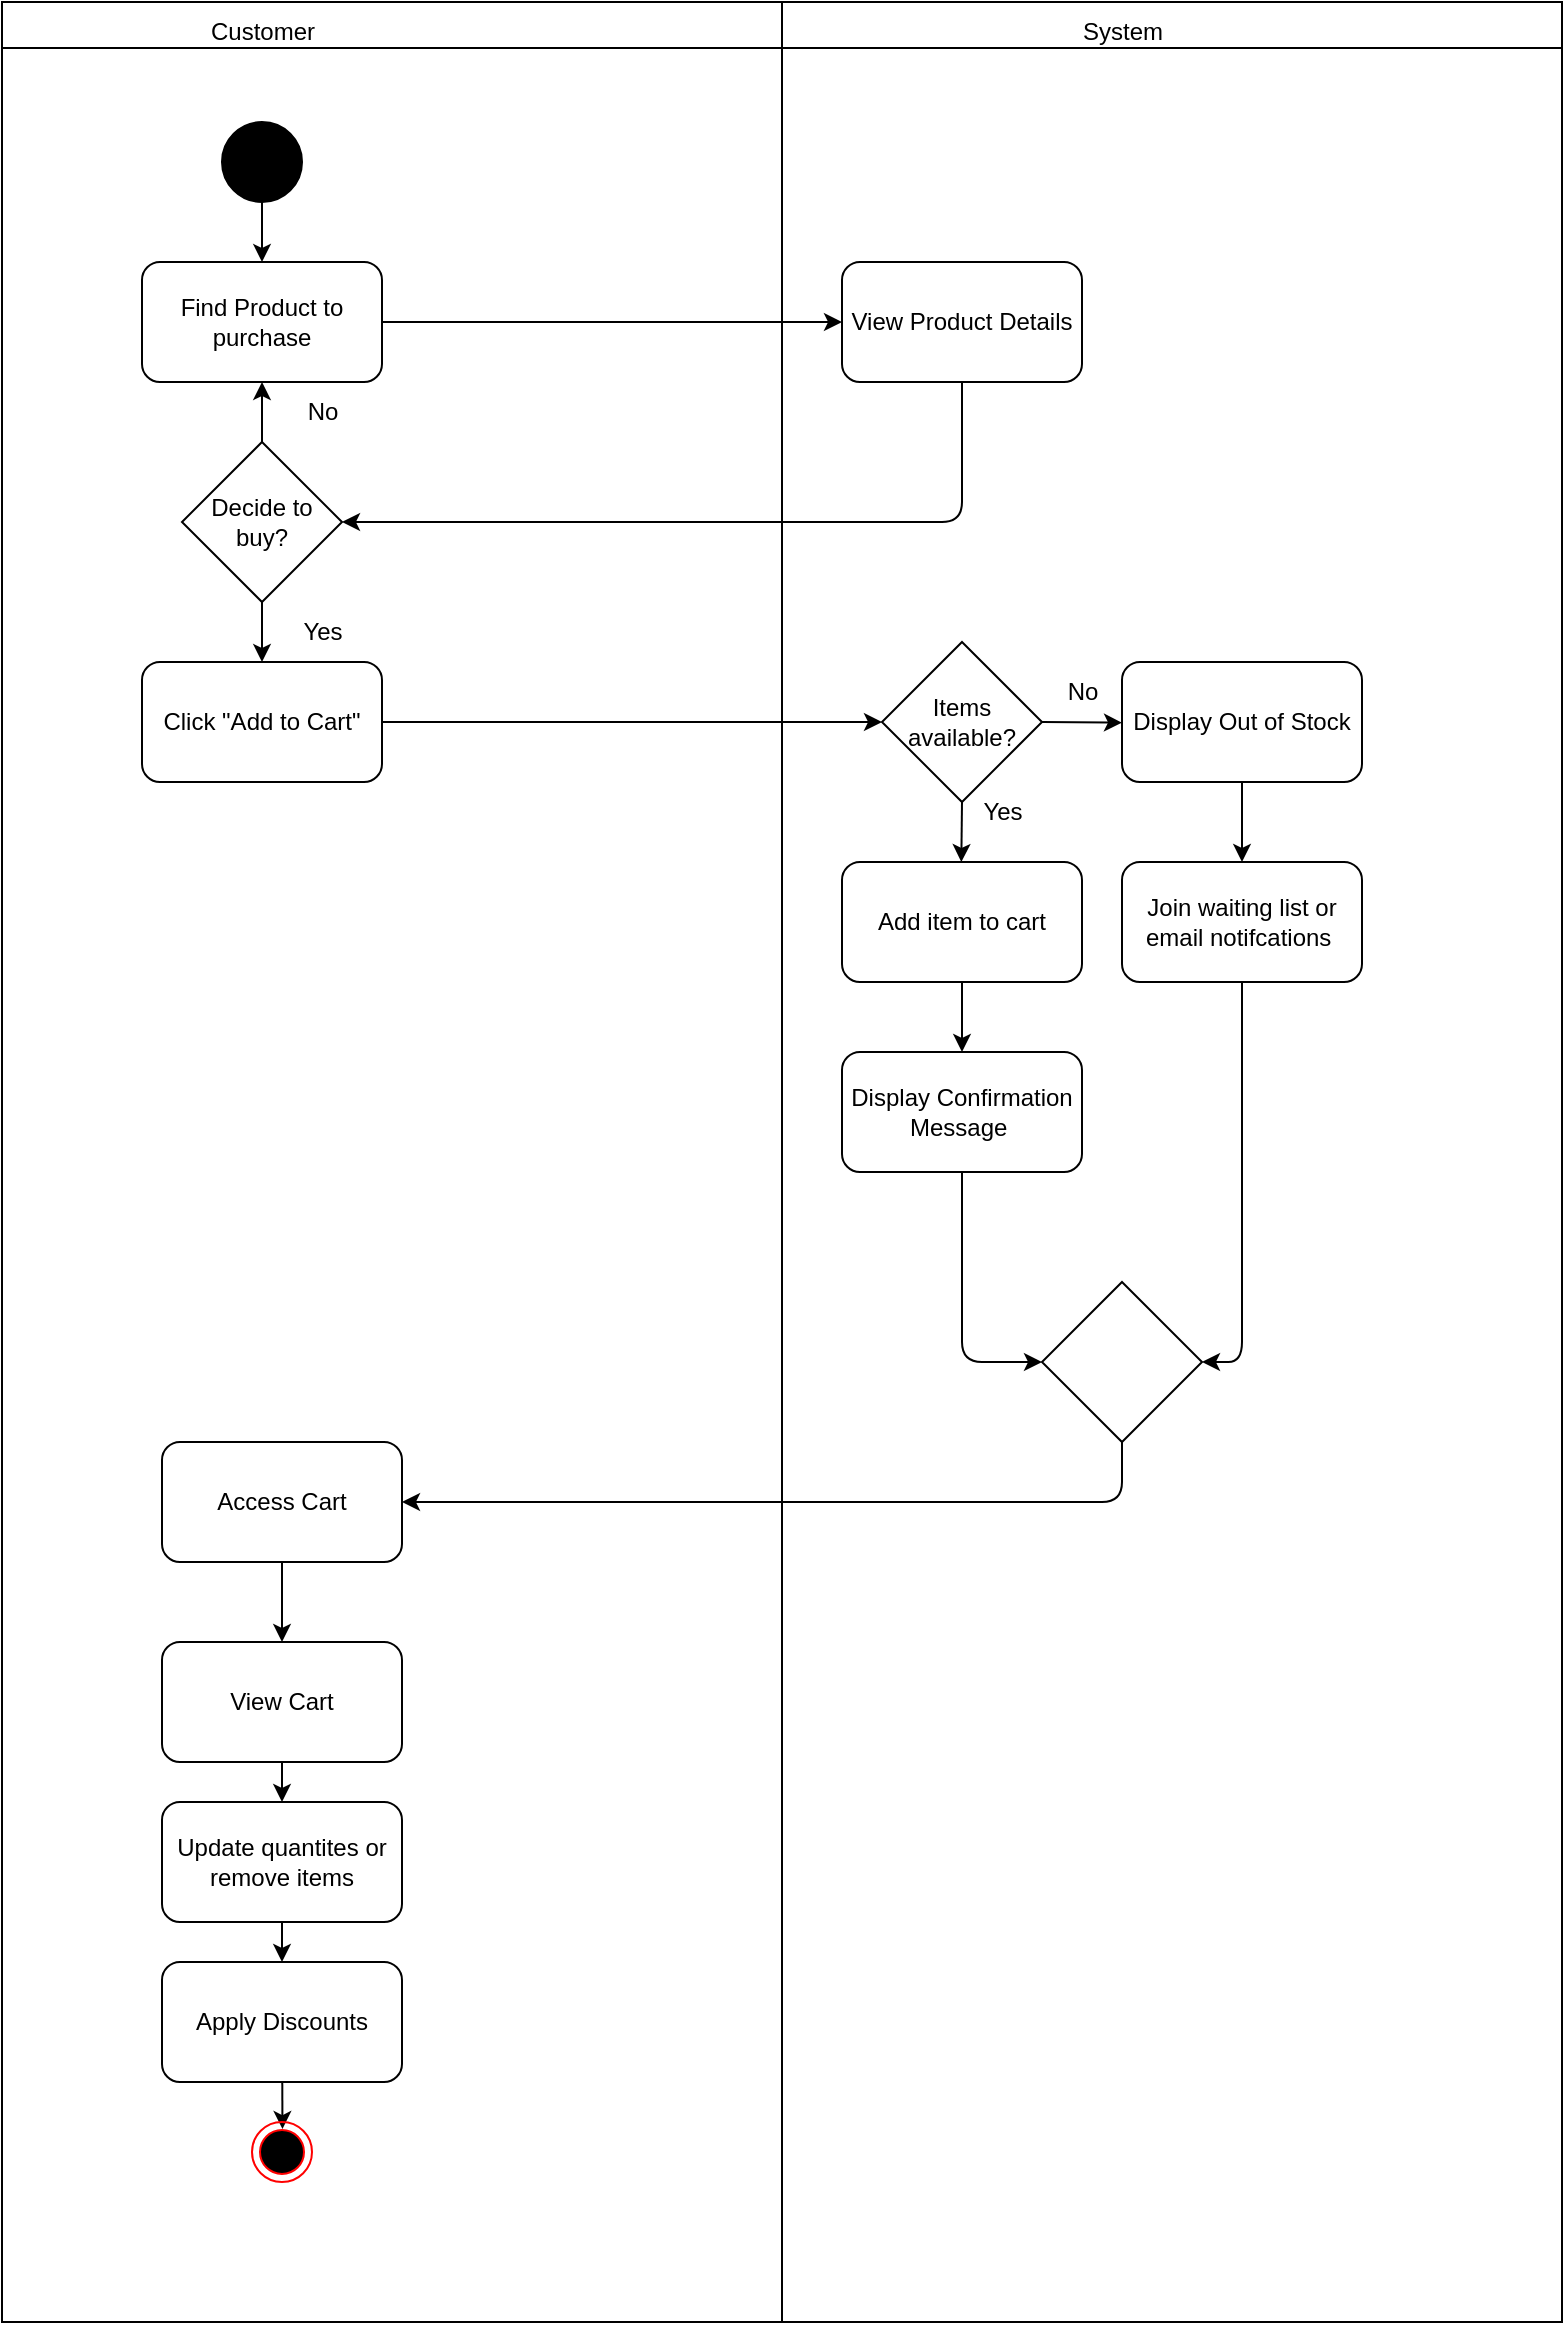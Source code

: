 <mxfile>
    <diagram id="PaMcSHe_9nZht5fnbbpC" name="Page-1">
        <mxGraphModel dx="471" dy="487" grid="1" gridSize="10" guides="1" tooltips="1" connect="1" arrows="1" fold="1" page="1" pageScale="1" pageWidth="827" pageHeight="1169" math="0" shadow="0">
            <root>
                <mxCell id="0"/>
                <mxCell id="1" parent="0"/>
                <mxCell id="5" value="&amp;nbsp;" style="swimlane;whiteSpace=wrap;html=1;" parent="1" vertex="1">
                    <mxGeometry x="100" y="60" width="780" height="1160" as="geometry"/>
                </mxCell>
                <mxCell id="8" value="Customer" style="text;html=1;align=center;verticalAlign=middle;resizable=0;points=[];autosize=1;strokeColor=none;fillColor=none;" parent="5" vertex="1">
                    <mxGeometry x="90" width="80" height="30" as="geometry"/>
                </mxCell>
                <mxCell id="9" value="System" style="text;html=1;align=center;verticalAlign=middle;resizable=0;points=[];autosize=1;strokeColor=none;fillColor=none;" parent="5" vertex="1">
                    <mxGeometry x="530" width="60" height="30" as="geometry"/>
                </mxCell>
                <mxCell id="57" style="edgeStyle=none;html=1;entryX=0.5;entryY=0;entryDx=0;entryDy=0;" parent="5" source="10" target="56" edge="1">
                    <mxGeometry relative="1" as="geometry"/>
                </mxCell>
                <mxCell id="10" value="" style="shape=ellipse;html=1;fillColor=strokeColor;fontSize=18;fontColor=#ffffff;" parent="5" vertex="1">
                    <mxGeometry x="110" y="60" width="40" height="40" as="geometry"/>
                </mxCell>
                <mxCell id="59" style="edgeStyle=none;html=1;" parent="5" source="56" target="58" edge="1">
                    <mxGeometry relative="1" as="geometry"/>
                </mxCell>
                <mxCell id="56" value="Find Product to purchase" style="rounded=1;whiteSpace=wrap;html=1;" parent="5" vertex="1">
                    <mxGeometry x="70" y="130" width="120" height="60" as="geometry"/>
                </mxCell>
                <mxCell id="61" style="edgeStyle=none;html=1;entryX=1;entryY=0.5;entryDx=0;entryDy=0;" parent="5" source="58" target="60" edge="1">
                    <mxGeometry relative="1" as="geometry">
                        <Array as="points">
                            <mxPoint x="480" y="260"/>
                        </Array>
                    </mxGeometry>
                </mxCell>
                <mxCell id="58" value="View Product Details" style="rounded=1;whiteSpace=wrap;html=1;" parent="5" vertex="1">
                    <mxGeometry x="420" y="130" width="120" height="60" as="geometry"/>
                </mxCell>
                <mxCell id="63" style="edgeStyle=none;html=1;exitX=0.5;exitY=1;exitDx=0;exitDy=0;entryX=0.5;entryY=0;entryDx=0;entryDy=0;" parent="5" source="60" target="62" edge="1">
                    <mxGeometry relative="1" as="geometry"/>
                </mxCell>
                <mxCell id="65" style="edgeStyle=none;html=1;entryX=0.5;entryY=1;entryDx=0;entryDy=0;" parent="5" source="60" target="56" edge="1">
                    <mxGeometry relative="1" as="geometry"/>
                </mxCell>
                <mxCell id="60" value="Decide to buy?" style="rhombus;whiteSpace=wrap;html=1;" parent="5" vertex="1">
                    <mxGeometry x="90" y="220" width="80" height="80" as="geometry"/>
                </mxCell>
                <mxCell id="71" style="edgeStyle=none;html=1;exitX=1;exitY=0.5;exitDx=0;exitDy=0;" parent="5" source="62" target="68" edge="1">
                    <mxGeometry relative="1" as="geometry"/>
                </mxCell>
                <mxCell id="62" value="Click &quot;Add to Cart&quot;" style="rounded=1;whiteSpace=wrap;html=1;" parent="5" vertex="1">
                    <mxGeometry x="70" y="330" width="120" height="60" as="geometry"/>
                </mxCell>
                <mxCell id="64" value="Yes" style="text;html=1;align=center;verticalAlign=middle;resizable=0;points=[];autosize=1;strokeColor=none;fillColor=none;" parent="5" vertex="1">
                    <mxGeometry x="140" y="300" width="40" height="30" as="geometry"/>
                </mxCell>
                <mxCell id="66" value="No" style="text;html=1;align=center;verticalAlign=middle;resizable=0;points=[];autosize=1;strokeColor=none;fillColor=none;" parent="5" vertex="1">
                    <mxGeometry x="140" y="190" width="40" height="30" as="geometry"/>
                </mxCell>
                <mxCell id="68" value="Items available?" style="rhombus;whiteSpace=wrap;html=1;" parent="5" vertex="1">
                    <mxGeometry x="440" y="320" width="80" height="80" as="geometry"/>
                </mxCell>
                <mxCell id="79" style="edgeStyle=none;html=1;exitX=0.5;exitY=1;exitDx=0;exitDy=0;entryX=0.5;entryY=0;entryDx=0;entryDy=0;" parent="5" source="73" target="78" edge="1">
                    <mxGeometry relative="1" as="geometry"/>
                </mxCell>
                <mxCell id="73" value="Add item to cart" style="rounded=1;whiteSpace=wrap;html=1;" parent="5" vertex="1">
                    <mxGeometry x="420" y="430" width="120" height="60" as="geometry"/>
                </mxCell>
                <mxCell id="81" style="edgeStyle=none;html=1;exitX=0.5;exitY=1;exitDx=0;exitDy=0;entryX=0.5;entryY=0;entryDx=0;entryDy=0;" parent="5" source="75" target="80" edge="1">
                    <mxGeometry relative="1" as="geometry"/>
                </mxCell>
                <mxCell id="75" value="Display Out of Stock" style="rounded=1;whiteSpace=wrap;html=1;" parent="5" vertex="1">
                    <mxGeometry x="560" y="330" width="120" height="60" as="geometry"/>
                </mxCell>
                <mxCell id="76" value="Yes" style="text;html=1;align=center;verticalAlign=middle;resizable=0;points=[];autosize=1;strokeColor=none;fillColor=none;" parent="5" vertex="1">
                    <mxGeometry x="480" y="390" width="40" height="30" as="geometry"/>
                </mxCell>
                <mxCell id="77" value="No" style="text;html=1;align=center;verticalAlign=middle;resizable=0;points=[];autosize=1;strokeColor=none;fillColor=none;" parent="5" vertex="1">
                    <mxGeometry x="520" y="330" width="40" height="30" as="geometry"/>
                </mxCell>
                <mxCell id="84" style="edgeStyle=none;html=1;entryX=0;entryY=0.5;entryDx=0;entryDy=0;" parent="5" source="78" target="82" edge="1">
                    <mxGeometry relative="1" as="geometry">
                        <Array as="points">
                            <mxPoint x="480" y="680"/>
                        </Array>
                    </mxGeometry>
                </mxCell>
                <mxCell id="78" value="Display Confirmation Message&amp;nbsp;" style="rounded=1;whiteSpace=wrap;html=1;" parent="5" vertex="1">
                    <mxGeometry x="420" y="525" width="120" height="60" as="geometry"/>
                </mxCell>
                <mxCell id="83" style="edgeStyle=none;html=1;entryX=1;entryY=0.5;entryDx=0;entryDy=0;" parent="5" source="80" target="82" edge="1">
                    <mxGeometry relative="1" as="geometry">
                        <Array as="points">
                            <mxPoint x="620" y="680"/>
                        </Array>
                    </mxGeometry>
                </mxCell>
                <mxCell id="80" value="Join waiting list or email notifcations&amp;nbsp;" style="rounded=1;whiteSpace=wrap;html=1;" parent="5" vertex="1">
                    <mxGeometry x="560" y="430" width="120" height="60" as="geometry"/>
                </mxCell>
                <mxCell id="86" style="edgeStyle=none;html=1;entryX=1;entryY=0.5;entryDx=0;entryDy=0;" parent="5" source="82" target="85" edge="1">
                    <mxGeometry relative="1" as="geometry">
                        <Array as="points">
                            <mxPoint x="560" y="750"/>
                        </Array>
                    </mxGeometry>
                </mxCell>
                <mxCell id="82" value="" style="rhombus;whiteSpace=wrap;html=1;" parent="5" vertex="1">
                    <mxGeometry x="520" y="640" width="80" height="80" as="geometry"/>
                </mxCell>
                <mxCell id="88" style="edgeStyle=none;html=1;entryX=0.5;entryY=0;entryDx=0;entryDy=0;" parent="5" source="85" target="87" edge="1">
                    <mxGeometry relative="1" as="geometry"/>
                </mxCell>
                <mxCell id="85" value="Access Cart" style="rounded=1;whiteSpace=wrap;html=1;" parent="5" vertex="1">
                    <mxGeometry x="80" y="720" width="120" height="60" as="geometry"/>
                </mxCell>
                <mxCell id="94" style="edgeStyle=none;html=1;exitX=0.5;exitY=1;exitDx=0;exitDy=0;entryX=0.5;entryY=0;entryDx=0;entryDy=0;" edge="1" parent="5" source="87" target="90">
                    <mxGeometry relative="1" as="geometry"/>
                </mxCell>
                <mxCell id="87" value="View Cart" style="rounded=1;whiteSpace=wrap;html=1;" parent="5" vertex="1">
                    <mxGeometry x="80" y="820" width="120" height="60" as="geometry"/>
                </mxCell>
                <mxCell id="95" style="edgeStyle=none;html=1;exitX=0.5;exitY=1;exitDx=0;exitDy=0;entryX=0.5;entryY=0;entryDx=0;entryDy=0;" edge="1" parent="5" source="90" target="89">
                    <mxGeometry relative="1" as="geometry"/>
                </mxCell>
                <mxCell id="90" value="Update quantites or remove items" style="rounded=1;whiteSpace=wrap;html=1;" parent="5" vertex="1">
                    <mxGeometry x="80" y="900" width="120" height="60" as="geometry"/>
                </mxCell>
                <mxCell id="92" style="edgeStyle=none;html=1;entryX=0.508;entryY=0.117;entryDx=0;entryDy=0;entryPerimeter=0;" parent="5" source="89" target="91" edge="1">
                    <mxGeometry relative="1" as="geometry"/>
                </mxCell>
                <mxCell id="89" value="Apply Discounts" style="rounded=1;whiteSpace=wrap;html=1;" parent="5" vertex="1">
                    <mxGeometry x="80" y="980" width="120" height="60" as="geometry"/>
                </mxCell>
                <mxCell id="91" value="" style="ellipse;html=1;shape=endState;fillColor=#000000;strokeColor=#ff0000;" parent="5" vertex="1">
                    <mxGeometry x="125" y="1060" width="30" height="30" as="geometry"/>
                </mxCell>
                <mxCell id="7" value="" style="endArrow=none;html=1;entryX=0.5;entryY=0;entryDx=0;entryDy=0;exitX=0.5;exitY=1;exitDx=0;exitDy=0;" parent="1" source="5" target="5" edge="1">
                    <mxGeometry width="50" height="50" relative="1" as="geometry">
                        <mxPoint x="330" y="370" as="sourcePoint"/>
                        <mxPoint x="380" y="320" as="targetPoint"/>
                    </mxGeometry>
                </mxCell>
                <mxCell id="18" value="Start" style="text;html=1;align=center;verticalAlign=middle;resizable=0;points=[];autosize=1;strokeColor=none;fillColor=none;fontColor=#FFFFFF;" parent="1" vertex="1">
                    <mxGeometry x="355" y="135" width="50" height="30" as="geometry"/>
                </mxCell>
                <mxCell id="72" style="edgeStyle=none;html=1;exitX=0.5;exitY=1;exitDx=0;exitDy=0;" parent="1" source="68" edge="1">
                    <mxGeometry relative="1" as="geometry">
                        <mxPoint x="579.667" y="490" as="targetPoint"/>
                    </mxGeometry>
                </mxCell>
                <mxCell id="74" style="edgeStyle=none;html=1;exitX=1;exitY=0.5;exitDx=0;exitDy=0;" parent="1" source="68" edge="1">
                    <mxGeometry relative="1" as="geometry">
                        <mxPoint x="660" y="420.333" as="targetPoint"/>
                    </mxGeometry>
                </mxCell>
            </root>
        </mxGraphModel>
    </diagram>
</mxfile>